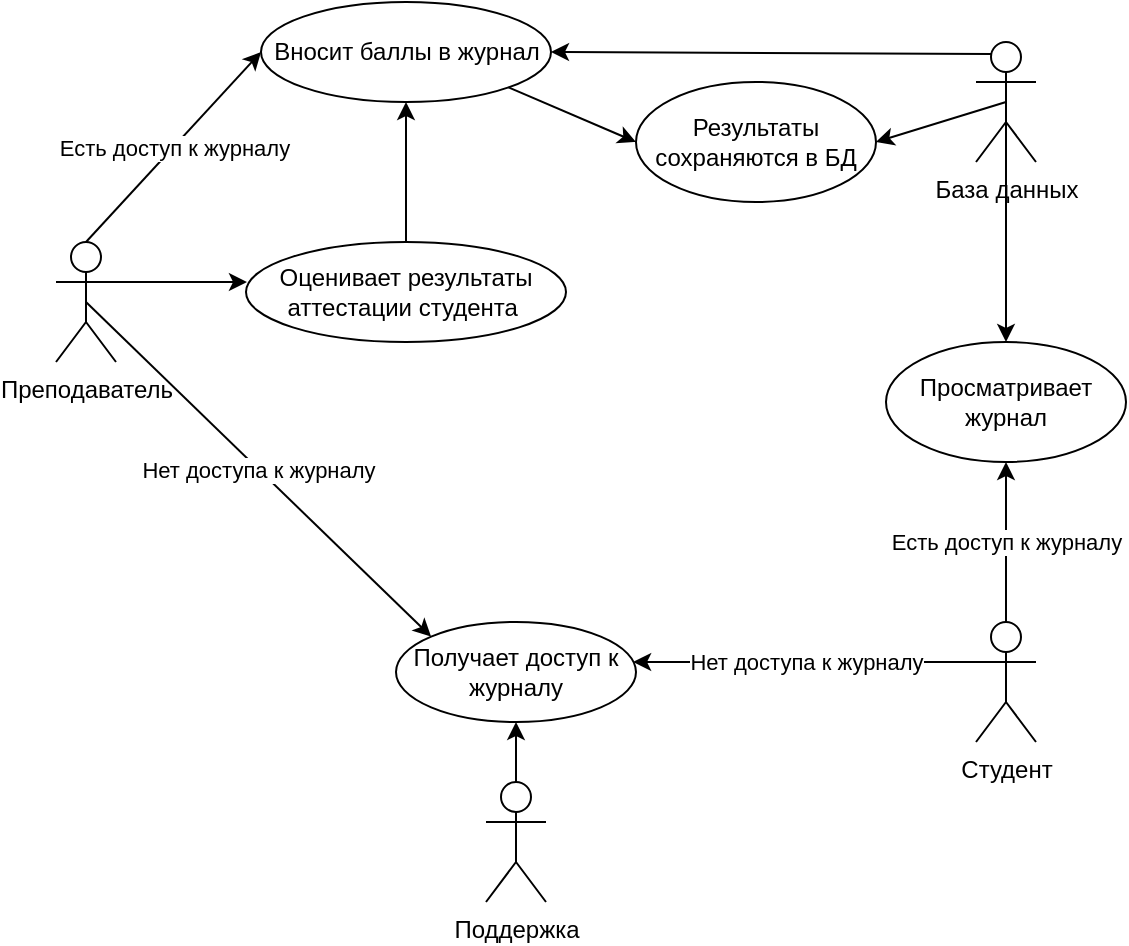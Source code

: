 <mxfile version="20.3.0" type="device"><diagram id="cDxsOXPK9n2T9zQZo3WS" name="Страница 1"><mxGraphModel dx="920" dy="544" grid="1" gridSize="10" guides="1" tooltips="1" connect="1" arrows="1" fold="1" page="1" pageScale="1" pageWidth="827" pageHeight="1169" math="0" shadow="0"><root><mxCell id="0"/><mxCell id="1" parent="0"/><mxCell id="hFflQCT1BZvWTbxgOPpP-1" value="Студент" style="shape=umlActor;verticalLabelPosition=bottom;verticalAlign=top;html=1;outlineConnect=0;" vertex="1" parent="1"><mxGeometry x="570" y="470" width="30" height="60" as="geometry"/></mxCell><mxCell id="hFflQCT1BZvWTbxgOPpP-2" value="Преподаватель" style="shape=umlActor;verticalLabelPosition=bottom;verticalAlign=top;html=1;outlineConnect=0;" vertex="1" parent="1"><mxGeometry x="110" y="280" width="30" height="60" as="geometry"/></mxCell><mxCell id="hFflQCT1BZvWTbxgOPpP-3" value="База данных" style="shape=umlActor;verticalLabelPosition=bottom;verticalAlign=top;html=1;outlineConnect=0;" vertex="1" parent="1"><mxGeometry x="570" y="180" width="30" height="60" as="geometry"/></mxCell><mxCell id="hFflQCT1BZvWTbxgOPpP-4" value="Оценивает результаты аттестации студента&amp;nbsp;" style="ellipse;whiteSpace=wrap;html=1;" vertex="1" parent="1"><mxGeometry x="205" y="280" width="160" height="50" as="geometry"/></mxCell><mxCell id="hFflQCT1BZvWTbxgOPpP-5" value="" style="endArrow=classic;html=1;rounded=0;exitX=1;exitY=0.333;exitDx=0;exitDy=0;exitPerimeter=0;entryX=0.003;entryY=0.4;entryDx=0;entryDy=0;entryPerimeter=0;" edge="1" parent="1" source="hFflQCT1BZvWTbxgOPpP-2" target="hFflQCT1BZvWTbxgOPpP-4"><mxGeometry width="50" height="50" relative="1" as="geometry"><mxPoint x="390" y="160" as="sourcePoint"/><mxPoint x="440" y="110" as="targetPoint"/></mxGeometry></mxCell><mxCell id="hFflQCT1BZvWTbxgOPpP-7" value="" style="endArrow=classic;html=1;rounded=0;exitX=0.5;exitY=0;exitDx=0;exitDy=0;" edge="1" parent="1" source="hFflQCT1BZvWTbxgOPpP-4" target="hFflQCT1BZvWTbxgOPpP-8"><mxGeometry width="50" height="50" relative="1" as="geometry"><mxPoint x="390" y="360" as="sourcePoint"/><mxPoint x="265" y="180" as="targetPoint"/></mxGeometry></mxCell><mxCell id="hFflQCT1BZvWTbxgOPpP-8" value="Вносит баллы в журнал" style="ellipse;whiteSpace=wrap;html=1;" vertex="1" parent="1"><mxGeometry x="212.5" y="160" width="145" height="50" as="geometry"/></mxCell><mxCell id="hFflQCT1BZvWTbxgOPpP-10" value="" style="endArrow=classic;html=1;rounded=0;exitX=0.25;exitY=0.1;exitDx=0;exitDy=0;exitPerimeter=0;entryX=1;entryY=0.5;entryDx=0;entryDy=0;" edge="1" parent="1" source="hFflQCT1BZvWTbxgOPpP-3" target="hFflQCT1BZvWTbxgOPpP-8"><mxGeometry width="50" height="50" relative="1" as="geometry"><mxPoint x="390" y="360" as="sourcePoint"/><mxPoint x="440" y="310" as="targetPoint"/></mxGeometry></mxCell><mxCell id="hFflQCT1BZvWTbxgOPpP-11" value="" style="endArrow=classic;html=1;rounded=0;exitX=1;exitY=1;exitDx=0;exitDy=0;entryX=0;entryY=0.5;entryDx=0;entryDy=0;" edge="1" parent="1" source="hFflQCT1BZvWTbxgOPpP-8" target="hFflQCT1BZvWTbxgOPpP-12"><mxGeometry width="50" height="50" relative="1" as="geometry"><mxPoint x="390" y="260" as="sourcePoint"/><mxPoint x="440" y="210" as="targetPoint"/></mxGeometry></mxCell><mxCell id="hFflQCT1BZvWTbxgOPpP-12" value="Результаты сохраняются в БД" style="ellipse;whiteSpace=wrap;html=1;" vertex="1" parent="1"><mxGeometry x="400" y="200" width="120" height="60" as="geometry"/></mxCell><mxCell id="hFflQCT1BZvWTbxgOPpP-13" value="Просматривает журнал" style="ellipse;whiteSpace=wrap;html=1;" vertex="1" parent="1"><mxGeometry x="525" y="330" width="120" height="60" as="geometry"/></mxCell><mxCell id="hFflQCT1BZvWTbxgOPpP-14" value="" style="endArrow=classic;html=1;rounded=0;entryX=1;entryY=0.5;entryDx=0;entryDy=0;exitX=0.5;exitY=0.5;exitDx=0;exitDy=0;exitPerimeter=0;" edge="1" parent="1" source="hFflQCT1BZvWTbxgOPpP-3" target="hFflQCT1BZvWTbxgOPpP-12"><mxGeometry width="50" height="50" relative="1" as="geometry"><mxPoint x="390" y="360" as="sourcePoint"/><mxPoint x="440" y="310" as="targetPoint"/></mxGeometry></mxCell><mxCell id="hFflQCT1BZvWTbxgOPpP-17" value="" style="endArrow=classic;html=1;rounded=0;entryX=0.5;entryY=0;entryDx=0;entryDy=0;exitX=0.5;exitY=0.5;exitDx=0;exitDy=0;exitPerimeter=0;" edge="1" parent="1" source="hFflQCT1BZvWTbxgOPpP-3" target="hFflQCT1BZvWTbxgOPpP-13"><mxGeometry width="50" height="50" relative="1" as="geometry"><mxPoint x="390" y="350" as="sourcePoint"/><mxPoint x="440" y="300" as="targetPoint"/></mxGeometry></mxCell><mxCell id="hFflQCT1BZvWTbxgOPpP-19" value="Поддержка" style="shape=umlActor;verticalLabelPosition=bottom;verticalAlign=top;html=1;outlineConnect=0;" vertex="1" parent="1"><mxGeometry x="325" y="550" width="30" height="60" as="geometry"/></mxCell><mxCell id="hFflQCT1BZvWTbxgOPpP-24" value="" style="endArrow=classic;html=1;rounded=0;exitX=0.5;exitY=0;exitDx=0;exitDy=0;exitPerimeter=0;entryX=0;entryY=0.5;entryDx=0;entryDy=0;" edge="1" parent="1" source="hFflQCT1BZvWTbxgOPpP-2" target="hFflQCT1BZvWTbxgOPpP-8"><mxGeometry relative="1" as="geometry"><mxPoint x="80" y="230" as="sourcePoint"/><mxPoint x="180" y="230" as="targetPoint"/></mxGeometry></mxCell><mxCell id="hFflQCT1BZvWTbxgOPpP-25" value="Есть доступ к журналу" style="edgeLabel;resizable=0;html=1;align=center;verticalAlign=middle;" connectable="0" vertex="1" parent="hFflQCT1BZvWTbxgOPpP-24"><mxGeometry relative="1" as="geometry"/></mxCell><mxCell id="hFflQCT1BZvWTbxgOPpP-30" value="" style="endArrow=classic;html=1;rounded=0;exitX=0.5;exitY=0;exitDx=0;exitDy=0;exitPerimeter=0;entryX=0.5;entryY=1;entryDx=0;entryDy=0;" edge="1" parent="1" source="hFflQCT1BZvWTbxgOPpP-1" target="hFflQCT1BZvWTbxgOPpP-13"><mxGeometry relative="1" as="geometry"><mxPoint x="420" y="535" as="sourcePoint"/><mxPoint x="560" y="490" as="targetPoint"/></mxGeometry></mxCell><mxCell id="hFflQCT1BZvWTbxgOPpP-31" value="Есть доступ к журналу" style="edgeLabel;resizable=0;html=1;align=center;verticalAlign=middle;" connectable="0" vertex="1" parent="hFflQCT1BZvWTbxgOPpP-30"><mxGeometry relative="1" as="geometry"/></mxCell><mxCell id="hFflQCT1BZvWTbxgOPpP-32" value="" style="endArrow=classic;html=1;rounded=0;entryX=0;entryY=0;entryDx=0;entryDy=0;exitX=0.5;exitY=0.5;exitDx=0;exitDy=0;exitPerimeter=0;" edge="1" parent="1" source="hFflQCT1BZvWTbxgOPpP-2" target="hFflQCT1BZvWTbxgOPpP-27"><mxGeometry relative="1" as="geometry"><mxPoint x="80" y="270" as="sourcePoint"/><mxPoint x="160" y="320" as="targetPoint"/></mxGeometry></mxCell><mxCell id="hFflQCT1BZvWTbxgOPpP-33" value="Нет доступа к журналу" style="edgeLabel;resizable=0;html=1;align=center;verticalAlign=middle;" connectable="0" vertex="1" parent="hFflQCT1BZvWTbxgOPpP-32"><mxGeometry relative="1" as="geometry"/></mxCell><mxCell id="hFflQCT1BZvWTbxgOPpP-34" value="" style="endArrow=classic;html=1;rounded=0;entryX=0.988;entryY=0.4;entryDx=0;entryDy=0;exitX=0;exitY=0.333;exitDx=0;exitDy=0;exitPerimeter=0;entryPerimeter=0;" edge="1" parent="1" source="hFflQCT1BZvWTbxgOPpP-1" target="hFflQCT1BZvWTbxgOPpP-27"><mxGeometry relative="1" as="geometry"><mxPoint x="700" y="450" as="sourcePoint"/><mxPoint x="700" y="485" as="targetPoint"/></mxGeometry></mxCell><mxCell id="hFflQCT1BZvWTbxgOPpP-35" value="Нет доступа к журналу" style="edgeLabel;resizable=0;html=1;align=center;verticalAlign=middle;" connectable="0" vertex="1" parent="hFflQCT1BZvWTbxgOPpP-34"><mxGeometry relative="1" as="geometry"/></mxCell><mxCell id="hFflQCT1BZvWTbxgOPpP-27" value="Получает доступ к журналу" style="ellipse;whiteSpace=wrap;html=1;" vertex="1" parent="1"><mxGeometry x="280" y="470" width="120" height="50" as="geometry"/></mxCell><mxCell id="hFflQCT1BZvWTbxgOPpP-37" value="" style="endArrow=classic;html=1;rounded=0;exitX=0.5;exitY=0;exitDx=0;exitDy=0;exitPerimeter=0;" edge="1" parent="1" source="hFflQCT1BZvWTbxgOPpP-19" target="hFflQCT1BZvWTbxgOPpP-27"><mxGeometry width="50" height="50" relative="1" as="geometry"><mxPoint x="110" y="500" as="sourcePoint"/><mxPoint x="160" y="450" as="targetPoint"/></mxGeometry></mxCell></root></mxGraphModel></diagram></mxfile>